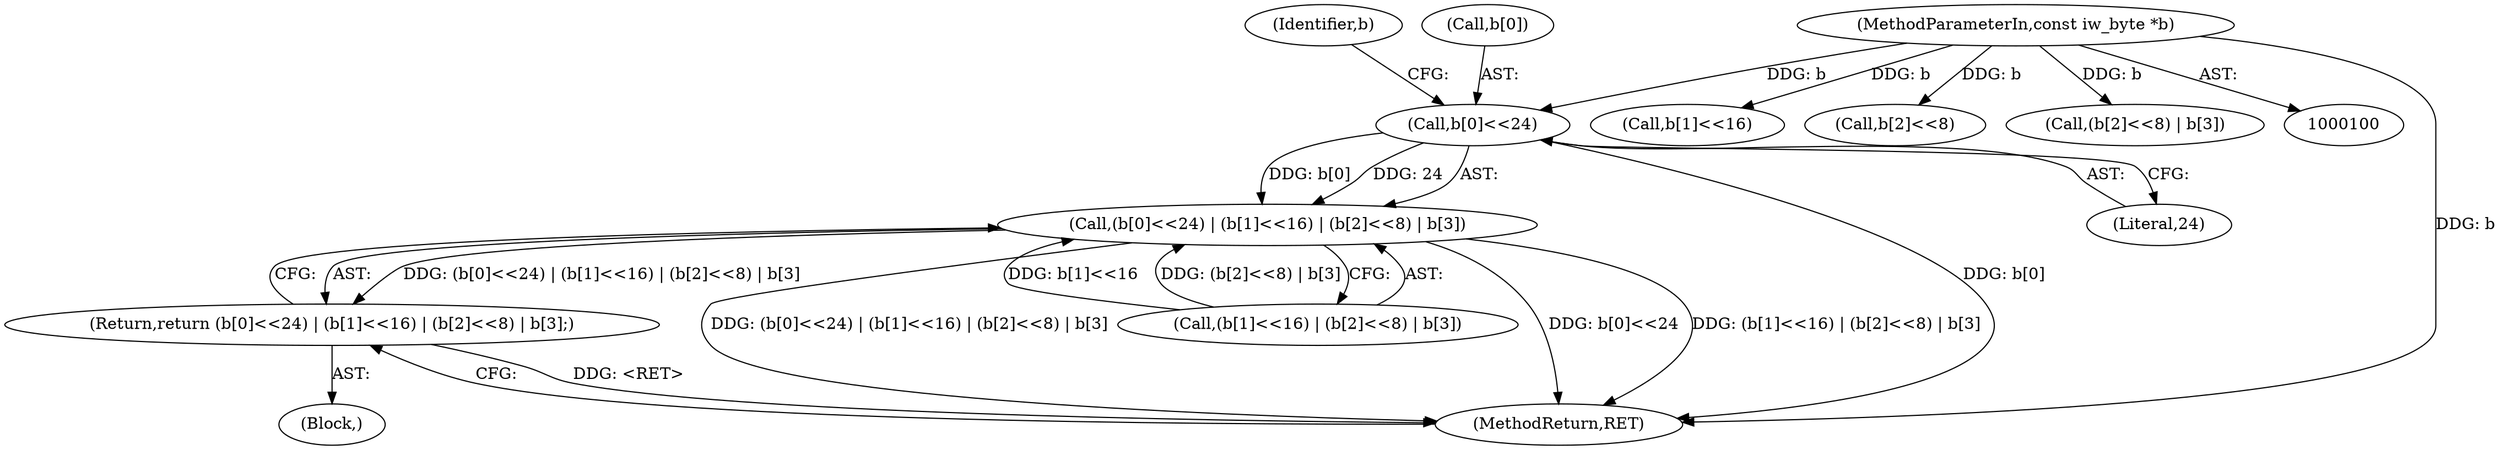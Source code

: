 digraph "1_imageworsener_a00183107d4b84bc8a714290e824ca9c68dac738_4@array" {
"1000105" [label="(Call,b[0]<<24)"];
"1000101" [label="(MethodParameterIn,const iw_byte *b)"];
"1000104" [label="(Call,(b[0]<<24) | (b[1]<<16) | (b[2]<<8) | b[3])"];
"1000103" [label="(Return,return (b[0]<<24) | (b[1]<<16) | (b[2]<<8) | b[3];)"];
"1000105" [label="(Call,b[0]<<24)"];
"1000113" [label="(Identifier,b)"];
"1000125" [label="(MethodReturn,RET)"];
"1000103" [label="(Return,return (b[0]<<24) | (b[1]<<16) | (b[2]<<8) | b[3];)"];
"1000101" [label="(MethodParameterIn,const iw_byte *b)"];
"1000102" [label="(Block,)"];
"1000111" [label="(Call,b[1]<<16)"];
"1000117" [label="(Call,b[2]<<8)"];
"1000110" [label="(Call,(b[1]<<16) | (b[2]<<8) | b[3])"];
"1000109" [label="(Literal,24)"];
"1000104" [label="(Call,(b[0]<<24) | (b[1]<<16) | (b[2]<<8) | b[3])"];
"1000116" [label="(Call,(b[2]<<8) | b[3])"];
"1000106" [label="(Call,b[0])"];
"1000105" -> "1000104"  [label="AST: "];
"1000105" -> "1000109"  [label="CFG: "];
"1000106" -> "1000105"  [label="AST: "];
"1000109" -> "1000105"  [label="AST: "];
"1000113" -> "1000105"  [label="CFG: "];
"1000105" -> "1000125"  [label="DDG: b[0]"];
"1000105" -> "1000104"  [label="DDG: b[0]"];
"1000105" -> "1000104"  [label="DDG: 24"];
"1000101" -> "1000105"  [label="DDG: b"];
"1000101" -> "1000100"  [label="AST: "];
"1000101" -> "1000125"  [label="DDG: b"];
"1000101" -> "1000111"  [label="DDG: b"];
"1000101" -> "1000117"  [label="DDG: b"];
"1000101" -> "1000116"  [label="DDG: b"];
"1000104" -> "1000103"  [label="AST: "];
"1000104" -> "1000110"  [label="CFG: "];
"1000110" -> "1000104"  [label="AST: "];
"1000103" -> "1000104"  [label="CFG: "];
"1000104" -> "1000125"  [label="DDG: (b[0]<<24) | (b[1]<<16) | (b[2]<<8) | b[3]"];
"1000104" -> "1000125"  [label="DDG: b[0]<<24"];
"1000104" -> "1000125"  [label="DDG: (b[1]<<16) | (b[2]<<8) | b[3]"];
"1000104" -> "1000103"  [label="DDG: (b[0]<<24) | (b[1]<<16) | (b[2]<<8) | b[3]"];
"1000110" -> "1000104"  [label="DDG: b[1]<<16"];
"1000110" -> "1000104"  [label="DDG: (b[2]<<8) | b[3]"];
"1000103" -> "1000102"  [label="AST: "];
"1000125" -> "1000103"  [label="CFG: "];
"1000103" -> "1000125"  [label="DDG: <RET>"];
}
